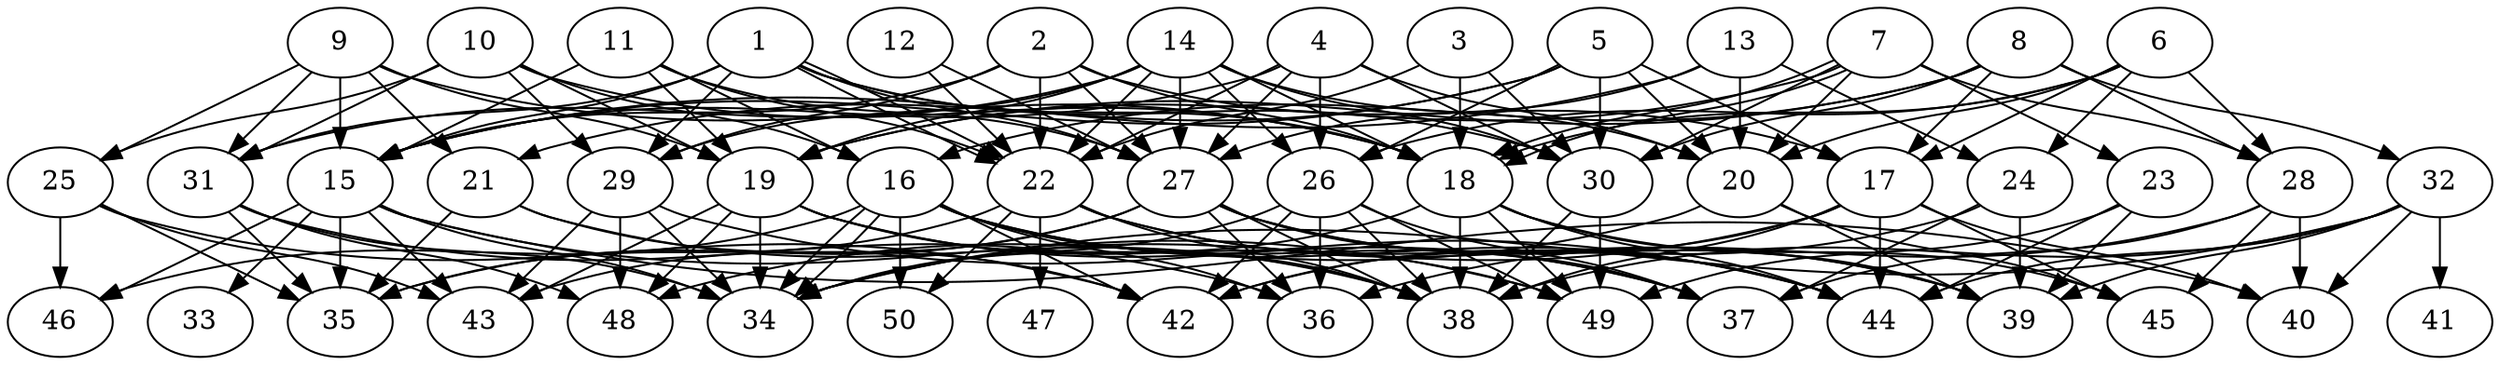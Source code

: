 // DAG automatically generated by daggen at Thu Oct  3 14:07:57 2019
// ./daggen --dot -n 50 --ccr 0.3 --fat 0.7 --regular 0.7 --density 0.6 --mindata 5242880 --maxdata 52428800 
digraph G {
  1 [size="32406187", alpha="0.12", expect_size="9721856"] 
  1 -> 15 [size ="9721856"]
  1 -> 18 [size ="9721856"]
  1 -> 22 [size ="9721856"]
  1 -> 22 [size ="9721856"]
  1 -> 27 [size ="9721856"]
  1 -> 29 [size ="9721856"]
  1 -> 30 [size ="9721856"]
  1 -> 31 [size ="9721856"]
  2 [size="103884800", alpha="0.18", expect_size="31165440"] 
  2 -> 15 [size ="31165440"]
  2 -> 17 [size ="31165440"]
  2 -> 18 [size ="31165440"]
  2 -> 22 [size ="31165440"]
  2 -> 27 [size ="31165440"]
  2 -> 29 [size ="31165440"]
  3 [size="154545493", alpha="0.09", expect_size="46363648"] 
  3 -> 18 [size ="46363648"]
  3 -> 22 [size ="46363648"]
  3 -> 30 [size ="46363648"]
  4 [size="94788267", alpha="0.09", expect_size="28436480"] 
  4 -> 15 [size ="28436480"]
  4 -> 20 [size ="28436480"]
  4 -> 22 [size ="28436480"]
  4 -> 26 [size ="28436480"]
  4 -> 27 [size ="28436480"]
  4 -> 30 [size ="28436480"]
  5 [size="33041067", alpha="0.10", expect_size="9912320"] 
  5 -> 15 [size ="9912320"]
  5 -> 17 [size ="9912320"]
  5 -> 20 [size ="9912320"]
  5 -> 21 [size ="9912320"]
  5 -> 26 [size ="9912320"]
  5 -> 30 [size ="9912320"]
  6 [size="137038507", alpha="0.14", expect_size="41111552"] 
  6 -> 17 [size ="41111552"]
  6 -> 18 [size ="41111552"]
  6 -> 20 [size ="41111552"]
  6 -> 24 [size ="41111552"]
  6 -> 26 [size ="41111552"]
  6 -> 28 [size ="41111552"]
  7 [size="105355947", alpha="0.15", expect_size="31606784"] 
  7 -> 18 [size ="31606784"]
  7 -> 18 [size ="31606784"]
  7 -> 19 [size ="31606784"]
  7 -> 20 [size ="31606784"]
  7 -> 23 [size ="31606784"]
  7 -> 28 [size ="31606784"]
  7 -> 30 [size ="31606784"]
  8 [size="167400107", alpha="0.17", expect_size="50220032"] 
  8 -> 16 [size ="50220032"]
  8 -> 17 [size ="50220032"]
  8 -> 19 [size ="50220032"]
  8 -> 28 [size ="50220032"]
  8 -> 30 [size ="50220032"]
  8 -> 32 [size ="50220032"]
  9 [size="70676480", alpha="0.12", expect_size="21202944"] 
  9 -> 15 [size ="21202944"]
  9 -> 18 [size ="21202944"]
  9 -> 19 [size ="21202944"]
  9 -> 21 [size ="21202944"]
  9 -> 25 [size ="21202944"]
  9 -> 31 [size ="21202944"]
  10 [size="25825280", alpha="0.11", expect_size="7747584"] 
  10 -> 16 [size ="7747584"]
  10 -> 18 [size ="7747584"]
  10 -> 19 [size ="7747584"]
  10 -> 25 [size ="7747584"]
  10 -> 29 [size ="7747584"]
  10 -> 31 [size ="7747584"]
  11 [size="18367147", alpha="0.05", expect_size="5510144"] 
  11 -> 15 [size ="5510144"]
  11 -> 16 [size ="5510144"]
  11 -> 19 [size ="5510144"]
  11 -> 22 [size ="5510144"]
  11 -> 27 [size ="5510144"]
  12 [size="113838080", alpha="0.19", expect_size="34151424"] 
  12 -> 22 [size ="34151424"]
  12 -> 27 [size ="34151424"]
  13 [size="101481813", alpha="0.11", expect_size="30444544"] 
  13 -> 15 [size ="30444544"]
  13 -> 20 [size ="30444544"]
  13 -> 24 [size ="30444544"]
  13 -> 27 [size ="30444544"]
  14 [size="173943467", alpha="0.00", expect_size="52183040"] 
  14 -> 18 [size ="52183040"]
  14 -> 19 [size ="52183040"]
  14 -> 20 [size ="52183040"]
  14 -> 22 [size ="52183040"]
  14 -> 26 [size ="52183040"]
  14 -> 27 [size ="52183040"]
  14 -> 29 [size ="52183040"]
  14 -> 30 [size ="52183040"]
  14 -> 31 [size ="52183040"]
  15 [size="86220800", alpha="0.18", expect_size="25866240"] 
  15 -> 33 [size ="25866240"]
  15 -> 34 [size ="25866240"]
  15 -> 35 [size ="25866240"]
  15 -> 40 [size ="25866240"]
  15 -> 43 [size ="25866240"]
  15 -> 46 [size ="25866240"]
  15 -> 49 [size ="25866240"]
  16 [size="161870507", alpha="0.05", expect_size="48561152"] 
  16 -> 34 [size ="48561152"]
  16 -> 34 [size ="48561152"]
  16 -> 36 [size ="48561152"]
  16 -> 37 [size ="48561152"]
  16 -> 38 [size ="48561152"]
  16 -> 42 [size ="48561152"]
  16 -> 44 [size ="48561152"]
  16 -> 46 [size ="48561152"]
  16 -> 50 [size ="48561152"]
  17 [size="111827627", alpha="0.19", expect_size="33548288"] 
  17 -> 34 [size ="33548288"]
  17 -> 38 [size ="33548288"]
  17 -> 40 [size ="33548288"]
  17 -> 42 [size ="33548288"]
  17 -> 44 [size ="33548288"]
  17 -> 45 [size ="33548288"]
  18 [size="69864107", alpha="0.15", expect_size="20959232"] 
  18 -> 34 [size ="20959232"]
  18 -> 38 [size ="20959232"]
  18 -> 39 [size ="20959232"]
  18 -> 44 [size ="20959232"]
  18 -> 45 [size ="20959232"]
  18 -> 49 [size ="20959232"]
  19 [size="50145280", alpha="0.17", expect_size="15043584"] 
  19 -> 34 [size ="15043584"]
  19 -> 37 [size ="15043584"]
  19 -> 38 [size ="15043584"]
  19 -> 43 [size ="15043584"]
  19 -> 48 [size ="15043584"]
  19 -> 49 [size ="15043584"]
  20 [size="142912853", alpha="0.09", expect_size="42873856"] 
  20 -> 39 [size ="42873856"]
  20 -> 45 [size ="42873856"]
  20 -> 48 [size ="42873856"]
  21 [size="68969813", alpha="0.02", expect_size="20690944"] 
  21 -> 35 [size ="20690944"]
  21 -> 38 [size ="20690944"]
  21 -> 42 [size ="20690944"]
  22 [size="111895893", alpha="0.06", expect_size="33568768"] 
  22 -> 35 [size ="33568768"]
  22 -> 38 [size ="33568768"]
  22 -> 39 [size ="33568768"]
  22 -> 44 [size ="33568768"]
  22 -> 47 [size ="33568768"]
  22 -> 50 [size ="33568768"]
  23 [size="100174507", alpha="0.07", expect_size="30052352"] 
  23 -> 39 [size ="30052352"]
  23 -> 44 [size ="30052352"]
  23 -> 49 [size ="30052352"]
  24 [size="31829333", alpha="0.18", expect_size="9548800"] 
  24 -> 37 [size ="9548800"]
  24 -> 39 [size ="9548800"]
  24 -> 42 [size ="9548800"]
  25 [size="34020693", alpha="0.11", expect_size="10206208"] 
  25 -> 35 [size ="10206208"]
  25 -> 42 [size ="10206208"]
  25 -> 43 [size ="10206208"]
  25 -> 46 [size ="10206208"]
  26 [size="21609813", alpha="0.20", expect_size="6482944"] 
  26 -> 34 [size ="6482944"]
  26 -> 36 [size ="6482944"]
  26 -> 37 [size ="6482944"]
  26 -> 38 [size ="6482944"]
  26 -> 42 [size ="6482944"]
  26 -> 49 [size ="6482944"]
  27 [size="63539200", alpha="0.19", expect_size="19061760"] 
  27 -> 35 [size ="19061760"]
  27 -> 36 [size ="19061760"]
  27 -> 37 [size ="19061760"]
  27 -> 38 [size ="19061760"]
  27 -> 39 [size ="19061760"]
  27 -> 43 [size ="19061760"]
  27 -> 44 [size ="19061760"]
  28 [size="59467093", alpha="0.18", expect_size="17840128"] 
  28 -> 36 [size ="17840128"]
  28 -> 37 [size ="17840128"]
  28 -> 40 [size ="17840128"]
  28 -> 45 [size ="17840128"]
  29 [size="23162880", alpha="0.03", expect_size="6948864"] 
  29 -> 34 [size ="6948864"]
  29 -> 43 [size ="6948864"]
  29 -> 44 [size ="6948864"]
  29 -> 48 [size ="6948864"]
  30 [size="160556373", alpha="0.10", expect_size="48166912"] 
  30 -> 38 [size ="48166912"]
  30 -> 49 [size ="48166912"]
  31 [size="70560427", alpha="0.17", expect_size="21168128"] 
  31 -> 34 [size ="21168128"]
  31 -> 35 [size ="21168128"]
  31 -> 36 [size ="21168128"]
  31 -> 48 [size ="21168128"]
  32 [size="82677760", alpha="0.15", expect_size="24803328"] 
  32 -> 34 [size ="24803328"]
  32 -> 38 [size ="24803328"]
  32 -> 39 [size ="24803328"]
  32 -> 40 [size ="24803328"]
  32 -> 41 [size ="24803328"]
  32 -> 44 [size ="24803328"]
  33 [size="126037333", alpha="0.05", expect_size="37811200"] 
  34 [size="23132160", alpha="0.14", expect_size="6939648"] 
  35 [size="165857280", alpha="0.12", expect_size="49757184"] 
  36 [size="97911467", alpha="0.09", expect_size="29373440"] 
  37 [size="96150187", alpha="0.18", expect_size="28845056"] 
  38 [size="91166720", alpha="0.13", expect_size="27350016"] 
  39 [size="75601920", alpha="0.12", expect_size="22680576"] 
  40 [size="102652587", alpha="0.07", expect_size="30795776"] 
  41 [size="23388160", alpha="0.09", expect_size="7016448"] 
  42 [size="153272320", alpha="0.03", expect_size="45981696"] 
  43 [size="116814507", alpha="0.07", expect_size="35044352"] 
  44 [size="155299840", alpha="0.14", expect_size="46589952"] 
  45 [size="110632960", alpha="0.02", expect_size="33189888"] 
  46 [size="51554987", alpha="0.11", expect_size="15466496"] 
  47 [size="122463573", alpha="0.05", expect_size="36739072"] 
  48 [size="103137280", alpha="0.05", expect_size="30941184"] 
  49 [size="45967360", alpha="0.06", expect_size="13790208"] 
  50 [size="140909227", alpha="0.05", expect_size="42272768"] 
}
